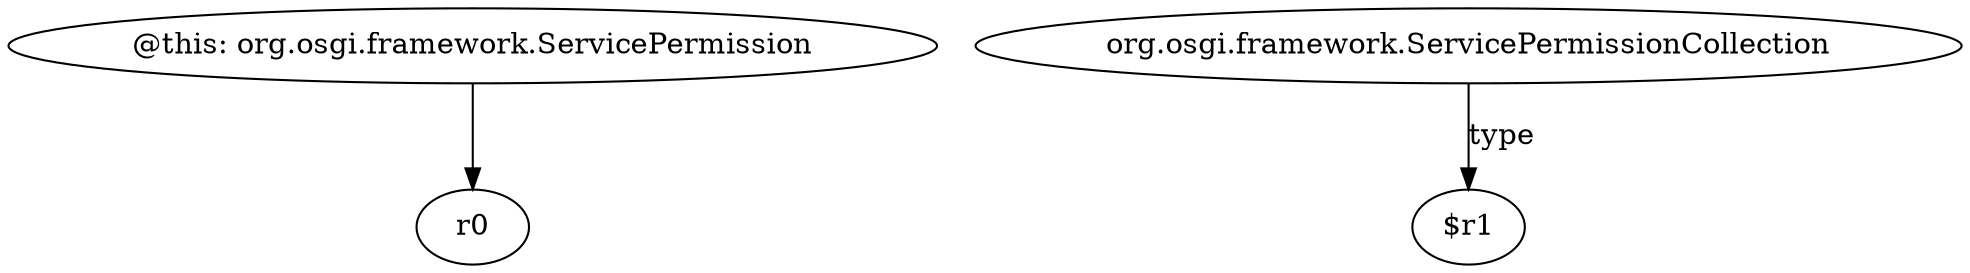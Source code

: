 digraph g {
0[label="@this: org.osgi.framework.ServicePermission"]
1[label="r0"]
0->1[label=""]
2[label="org.osgi.framework.ServicePermissionCollection"]
3[label="$r1"]
2->3[label="type"]
}